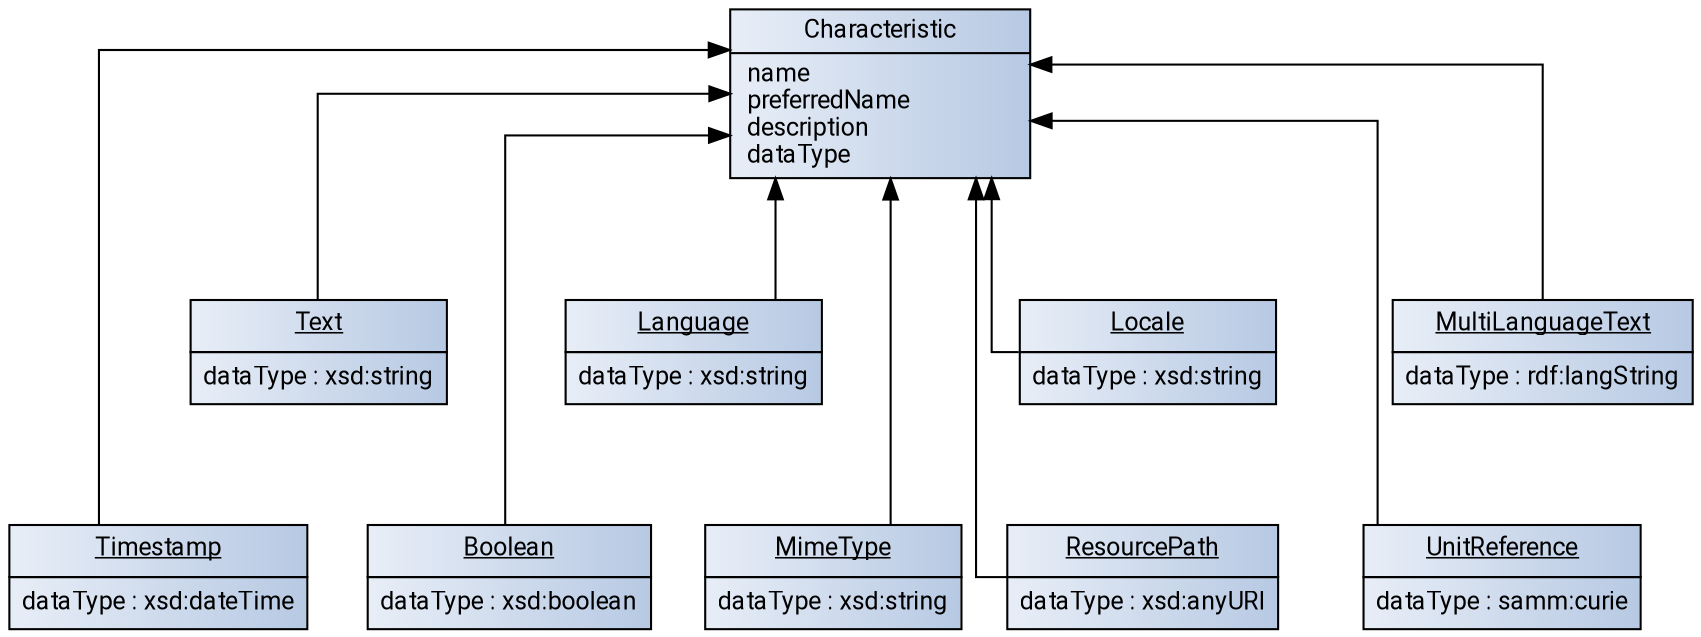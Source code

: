 // Copyright (c) 2023 Robert Bosch Manufacturing Solutions GmbH

// See the AUTHORS file(s) distributed with this work for additional information regarding authorship.

// This Source Code Form is subject to the terms of the Mozilla Public License, v. 2.0.
// If a copy of the MPL was not distributed with this file, You can obtain one at https://mozilla.org/MPL/2.0/
// SPDX-License-Identifier: MPL-2.0

// PRAGMA LAYOUT-ENGINE: dot
digraph characteristics_instances {
  splines=ortho
  rankdir=BT

  node [
    fontname="Roboto Condensed"
    fontsize=12
    style="filled"
    shape="record"
    gradientangle=0
    fillcolor="#e8eef7:#b7c9e3"
    color="#000000"
    fontcolor="#000000"
  ]

  edge [
    fontname="Roboto Condensed"
    fontsize=10
    color="#000000"
    fontcolor="#000000"
  ]

  node [
    width = 2
  ]

  edge [
    arrowhead = empty
  ]

  Characteristic [label="{ Characteristic|name\lpreferredName\ldescription\ldataType\l}", href="../characteristics.html#characteristic-characteristic"]

  node [
    shape = plaintext
    width = 0
    height = 0
    margin = 0
  ]

  edge [
    style = solid
    arrowhead = normal
  ]

  ratio="compress"
  ranksep=0.8

  Timestamp [
    label =
    <<table border="0" cellpadding="5" cellspacing="0" cellborder="1" href="../characteristics.html#timestamp-characteristic">
    <tr>
        <td><u>Timestamp</u></td>
    </tr>
    <tr>
        <td>dataType : xsd:dateTime</td>
    </tr>
    </table>>
  ]

  Text [
    label =
    <<table border="0" cellpadding="5" cellspacing="0" cellborder="1" href="../characteristics.html#text-characteristic">
    <tr>
        <td><u>Text</u></td>
    </tr>
    <tr>
        <td>dataType : xsd:string</td>
    </tr>
    </table>>
  ]

  Boolean [
    label =
    <<table border="0" cellpadding="5" cellspacing="0" cellborder="1" href="../characteristics.html#boolean-characteristic">
    <tr>
        <td><u>Boolean</u></td>
    </tr>
    <tr>
        <td>dataType : xsd:boolean</td>
    </tr>
    </table>>
  ]

  Locale [
    label =
    <<table border="0" cellpadding="5" cellspacing="0" cellborder="1" href="../characteristics.html#locale-characteristic">
    <tr>
        <td><u>Locale</u></td>
    </tr>
    <tr>
        <td>dataType : xsd:string</td>
    </tr>
    </table>>
  ]

  Language [
    label =
    <<table border="0" cellpadding="5" cellspacing="0" cellborder="1" href="../characteristics.html#language-characteristic">
    <tr>
        <td><u>Language</u></td>
    </tr>
    <tr>
        <td>dataType : xsd:string</td>
    </tr>
    </table>>
  ]

  UnitReference [
    label =
    <<table border="0" cellpadding="5" cellspacing="0" cellborder="1" href="../characteristics.html#unit-reference-characteristic">
    <tr>
        <td><u>UnitReference</u></td>
    </tr>
    <tr>
        <td>dataType : samm:curie</td>
    </tr>
    </table>>
  ]

  MultiLanguageText [
    label =
    <<table border="0" cellpadding="5" cellspacing="0" cellborder="1" href="../characteristics.html#multi-language-text-characteristic">
    <tr>
        <td><u>MultiLanguageText</u></td>
    </tr>
    <tr>
        <td>dataType : rdf:langString</td>
    </tr>
    </table>>
  ]

  ResourcePath [
    label =
    <<table border="0" cellpadding="5" cellspacing="0" cellborder="1" href="../characteristics.html#resource-path-characteristic">
    <tr>
        <td><u>ResourcePath</u></td>
    </tr>
    <tr>
        <td>dataType : xsd:anyURI</td>
    </tr>
    </table>>
  ]

  MimeType [
    label =
    <<table border="0" cellpadding="5" cellspacing="0" cellborder="1" href="../characteristics.html#mime-type-characteristic">
    <tr>
        <td><u>MimeType</u></td>
    </tr>
    <tr>
        <td>dataType : xsd:string</td>
    </tr>
    </table>>
  ]

  { rank = same;
    Characteristic
  }

  { rank = same;
    Text;
    MultiLanguageText;
    Locale;
    Language;
  }

  { rank = same;
    Timestamp;
    UnitReference;
    ResourcePath;
    MimeType;
    Boolean;
  }

  Timestamp -> Characteristic
  Text -> Characteristic
  Boolean -> Characteristic
  Locale -> Characteristic
  Language -> Characteristic
  UnitReference -> Characteristic
  MultiLanguageText -> Characteristic
  ResourcePath -> Characteristic
  MimeType -> Characteristic

  Timestamp -> Text [style=invis]
  UnitReference -> MultiLanguageText [style=invis]
  ResourcePath -> Locale[style=invis]
  MimeType -> Language [style=invis]
  Boolean -> Language [style=invis]
}

